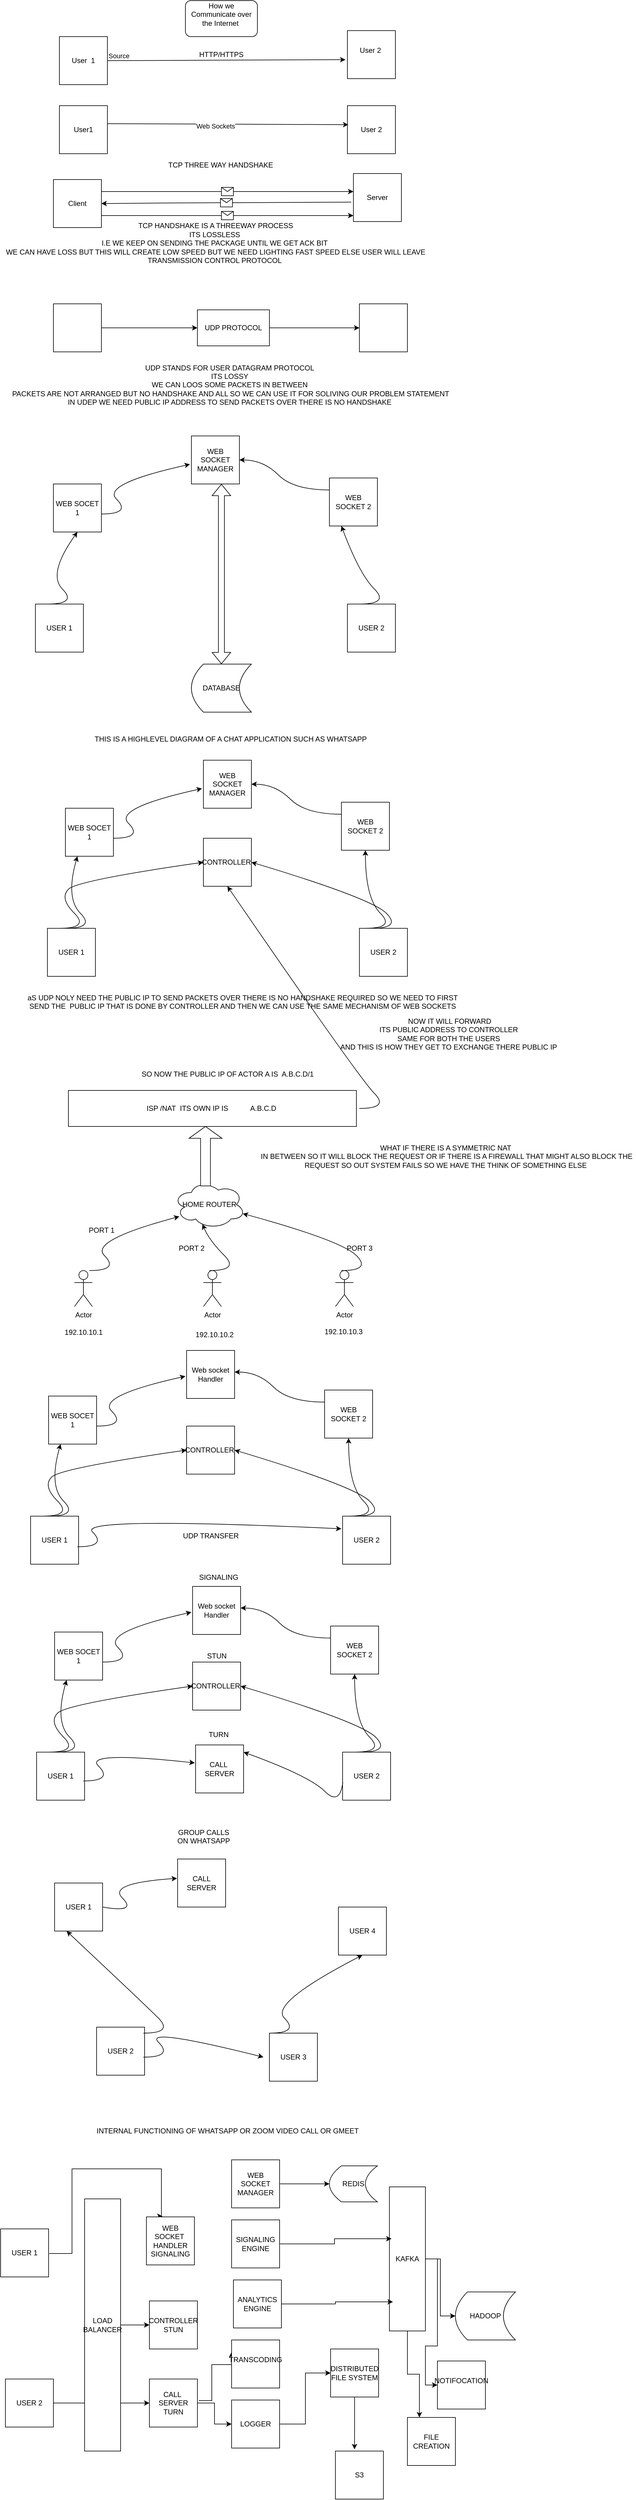 <mxfile version="26.0.4">
  <diagram name="Page-1" id="Ua8XGxpna-e_crkzHWRA">
    <mxGraphModel dx="913" dy="540" grid="1" gridSize="10" guides="1" tooltips="1" connect="1" arrows="1" fold="1" page="0" pageScale="1" pageWidth="827" pageHeight="1169" background="none" math="0" shadow="0">
      <root>
        <mxCell id="0" />
        <mxCell id="1" parent="0" />
        <mxCell id="58rdRiU7xZQ5NkwyjPBc-1" value="How we Communicate over the Internet&amp;nbsp;&lt;div&gt;&lt;br&gt;&lt;/div&gt;" style="rounded=1;whiteSpace=wrap;html=1;" vertex="1" parent="1">
          <mxGeometry x="340" y="15" width="120" height="60" as="geometry" />
        </mxCell>
        <mxCell id="58rdRiU7xZQ5NkwyjPBc-2" value="User&amp;nbsp; 1" style="whiteSpace=wrap;html=1;aspect=fixed;" vertex="1" parent="1">
          <mxGeometry x="130" y="75" width="80" height="80" as="geometry" />
        </mxCell>
        <mxCell id="58rdRiU7xZQ5NkwyjPBc-3" value="User 2&amp;nbsp;&lt;div&gt;&lt;br&gt;&lt;/div&gt;" style="whiteSpace=wrap;html=1;aspect=fixed;" vertex="1" parent="1">
          <mxGeometry x="610" y="65" width="80" height="80" as="geometry" />
        </mxCell>
        <mxCell id="58rdRiU7xZQ5NkwyjPBc-5" value="" style="endArrow=classic;html=1;rounded=0;entryX=-0.04;entryY=0.605;entryDx=0;entryDy=0;entryPerimeter=0;" edge="1" parent="1" target="58rdRiU7xZQ5NkwyjPBc-3">
          <mxGeometry relative="1" as="geometry">
            <mxPoint x="210" y="115" as="sourcePoint" />
            <mxPoint x="370" y="115" as="targetPoint" />
          </mxGeometry>
        </mxCell>
        <mxCell id="58rdRiU7xZQ5NkwyjPBc-7" value="Source" style="edgeLabel;resizable=0;html=1;;align=left;verticalAlign=bottom;" connectable="0" vertex="1" parent="58rdRiU7xZQ5NkwyjPBc-5">
          <mxGeometry x="-1" relative="1" as="geometry" />
        </mxCell>
        <mxCell id="58rdRiU7xZQ5NkwyjPBc-9" value="HTTP/HTTPS" style="text;strokeColor=none;align=center;fillColor=none;html=1;verticalAlign=middle;whiteSpace=wrap;rounded=0;" vertex="1" parent="1">
          <mxGeometry x="370" y="90" width="60" height="30" as="geometry" />
        </mxCell>
        <mxCell id="58rdRiU7xZQ5NkwyjPBc-10" value="User1" style="whiteSpace=wrap;html=1;aspect=fixed;" vertex="1" parent="1">
          <mxGeometry x="130" y="190" width="80" height="80" as="geometry" />
        </mxCell>
        <mxCell id="58rdRiU7xZQ5NkwyjPBc-11" value="User 2" style="whiteSpace=wrap;html=1;aspect=fixed;" vertex="1" parent="1">
          <mxGeometry x="610" y="190" width="80" height="80" as="geometry" />
        </mxCell>
        <mxCell id="58rdRiU7xZQ5NkwyjPBc-12" value="" style="endArrow=classic;html=1;rounded=0;entryX=0.02;entryY=0.395;entryDx=0;entryDy=0;entryPerimeter=0;" edge="1" parent="1" target="58rdRiU7xZQ5NkwyjPBc-11">
          <mxGeometry relative="1" as="geometry">
            <mxPoint x="210" y="220" as="sourcePoint" />
            <mxPoint x="310" y="220" as="targetPoint" />
          </mxGeometry>
        </mxCell>
        <mxCell id="58rdRiU7xZQ5NkwyjPBc-14" value="Web Sockets" style="edgeLabel;html=1;align=center;verticalAlign=middle;resizable=0;points=[];" vertex="1" connectable="0" parent="58rdRiU7xZQ5NkwyjPBc-12">
          <mxGeometry x="-0.107" y="-3" relative="1" as="geometry">
            <mxPoint as="offset" />
          </mxGeometry>
        </mxCell>
        <mxCell id="58rdRiU7xZQ5NkwyjPBc-15" value="Client" style="whiteSpace=wrap;html=1;aspect=fixed;" vertex="1" parent="1">
          <mxGeometry x="120" y="313" width="80" height="80" as="geometry" />
        </mxCell>
        <mxCell id="58rdRiU7xZQ5NkwyjPBc-16" value="Server" style="whiteSpace=wrap;html=1;aspect=fixed;" vertex="1" parent="1">
          <mxGeometry x="620" y="303" width="80" height="80" as="geometry" />
        </mxCell>
        <mxCell id="58rdRiU7xZQ5NkwyjPBc-17" value="" style="endArrow=classic;html=1;rounded=0;entryX=0;entryY=0.375;entryDx=0;entryDy=0;entryPerimeter=0;" edge="1" parent="1" target="58rdRiU7xZQ5NkwyjPBc-16">
          <mxGeometry relative="1" as="geometry">
            <mxPoint x="200" y="333" as="sourcePoint" />
            <mxPoint x="300" y="333" as="targetPoint" />
          </mxGeometry>
        </mxCell>
        <mxCell id="58rdRiU7xZQ5NkwyjPBc-18" value="" style="shape=message;html=1;outlineConnect=0;" vertex="1" parent="58rdRiU7xZQ5NkwyjPBc-17">
          <mxGeometry width="20" height="14" relative="1" as="geometry">
            <mxPoint x="-10" y="-7" as="offset" />
          </mxGeometry>
        </mxCell>
        <mxCell id="58rdRiU7xZQ5NkwyjPBc-19" value="" style="endArrow=classic;html=1;rounded=0;entryX=1;entryY=0.5;entryDx=0;entryDy=0;exitX=-0.045;exitY=0.595;exitDx=0;exitDy=0;exitPerimeter=0;" edge="1" parent="1" source="58rdRiU7xZQ5NkwyjPBc-16" target="58rdRiU7xZQ5NkwyjPBc-15">
          <mxGeometry relative="1" as="geometry">
            <mxPoint x="360" y="352" as="sourcePoint" />
            <mxPoint x="270" y="352" as="targetPoint" />
            <Array as="points">
              <mxPoint x="320" y="352" />
            </Array>
          </mxGeometry>
        </mxCell>
        <mxCell id="58rdRiU7xZQ5NkwyjPBc-20" value="" style="shape=message;html=1;outlineConnect=0;" vertex="1" parent="58rdRiU7xZQ5NkwyjPBc-19">
          <mxGeometry width="20" height="14" relative="1" as="geometry">
            <mxPoint x="-10" y="-7" as="offset" />
          </mxGeometry>
        </mxCell>
        <mxCell id="58rdRiU7xZQ5NkwyjPBc-21" value="" style="endArrow=classic;html=1;rounded=0;entryX=0;entryY=0.375;entryDx=0;entryDy=0;entryPerimeter=0;" edge="1" parent="1">
          <mxGeometry relative="1" as="geometry">
            <mxPoint x="200" y="373" as="sourcePoint" />
            <mxPoint x="620" y="373" as="targetPoint" />
          </mxGeometry>
        </mxCell>
        <mxCell id="58rdRiU7xZQ5NkwyjPBc-22" value="" style="shape=message;html=1;outlineConnect=0;" vertex="1" parent="58rdRiU7xZQ5NkwyjPBc-21">
          <mxGeometry width="20" height="14" relative="1" as="geometry">
            <mxPoint x="-10" y="-7" as="offset" />
          </mxGeometry>
        </mxCell>
        <mxCell id="58rdRiU7xZQ5NkwyjPBc-23" value="TCP THREE WAY HANDSHAKE&amp;nbsp;&lt;div&gt;&lt;br&gt;&lt;/div&gt;" style="text;html=1;align=center;verticalAlign=middle;resizable=0;points=[];autosize=1;strokeColor=none;fillColor=none;" vertex="1" parent="1">
          <mxGeometry x="300" y="276" width="200" height="40" as="geometry" />
        </mxCell>
        <mxCell id="58rdRiU7xZQ5NkwyjPBc-24" value="TCP HANDSHAKE IS A THREEWAY PROCESS&lt;br&gt;ITS LOSSLESS&amp;nbsp;&lt;br&gt;I.E WE KEEP ON SENDING THE PACKAGE UNTIL WE GET ACK BIT&amp;nbsp;&lt;br&gt;WE CAN HAVE LOSS BUT THIS WILL CREATE LOW SPEED BUT WE NEED LIGHTING FAST SPEED ELSE USER WILL LEAVE&lt;div&gt;TRANSMISSION CONTROL PROTOCOL&amp;nbsp;&lt;div&gt;&lt;br&gt;&lt;/div&gt;&lt;/div&gt;" style="text;html=1;align=center;verticalAlign=middle;resizable=0;points=[];autosize=1;strokeColor=none;fillColor=none;" vertex="1" parent="1">
          <mxGeometry x="40" y="376" width="700" height="100" as="geometry" />
        </mxCell>
        <mxCell id="58rdRiU7xZQ5NkwyjPBc-25" value="" style="whiteSpace=wrap;html=1;aspect=fixed;" vertex="1" parent="1">
          <mxGeometry x="120" y="520" width="80" height="80" as="geometry" />
        </mxCell>
        <mxCell id="58rdRiU7xZQ5NkwyjPBc-26" value="" style="whiteSpace=wrap;html=1;aspect=fixed;" vertex="1" parent="1">
          <mxGeometry x="630" y="520" width="80" height="80" as="geometry" />
        </mxCell>
        <mxCell id="58rdRiU7xZQ5NkwyjPBc-27" value="" style="endArrow=classic;html=1;rounded=0;entryX=0;entryY=0.5;entryDx=0;entryDy=0;" edge="1" parent="1" source="58rdRiU7xZQ5NkwyjPBc-29" target="58rdRiU7xZQ5NkwyjPBc-26">
          <mxGeometry relative="1" as="geometry">
            <mxPoint x="200" y="560" as="sourcePoint" />
            <mxPoint x="300" y="560" as="targetPoint" />
          </mxGeometry>
        </mxCell>
        <mxCell id="58rdRiU7xZQ5NkwyjPBc-30" value="" style="endArrow=classic;html=1;rounded=0;entryX=0;entryY=0.5;entryDx=0;entryDy=0;" edge="1" parent="1" target="58rdRiU7xZQ5NkwyjPBc-29">
          <mxGeometry relative="1" as="geometry">
            <mxPoint x="200" y="560" as="sourcePoint" />
            <mxPoint x="630" y="560" as="targetPoint" />
          </mxGeometry>
        </mxCell>
        <mxCell id="58rdRiU7xZQ5NkwyjPBc-29" value="UDP PROTOCOL" style="whiteSpace=wrap;html=1;" vertex="1" parent="1">
          <mxGeometry x="360" y="530" width="120" height="60" as="geometry" />
        </mxCell>
        <mxCell id="58rdRiU7xZQ5NkwyjPBc-32" value="UDP STANDS FOR USER DATAGRAM PROTOCOL&amp;nbsp;&lt;br&gt;ITS LOSSY&amp;nbsp;&lt;br&gt;WE CAN LOOS SOME PACKETS IN BETWEEN&amp;nbsp;&lt;br&gt;PACKETS ARE NOT ARRANGED BUT NO HANDSHAKE AND ALL SO WE CAN USE IT FOR SOLIVING OUR PROBLEM STATEMENT&lt;div&gt;IN UDEP WE NEED PUBLIC IP ADDRESS TO SEND PACKETS OVER THERE IS NO HANDSHAKE&amp;nbsp;&lt;/div&gt;" style="text;html=1;align=center;verticalAlign=middle;resizable=0;points=[];autosize=1;strokeColor=none;fillColor=none;" vertex="1" parent="1">
          <mxGeometry x="50" y="610" width="730" height="90" as="geometry" />
        </mxCell>
        <mxCell id="58rdRiU7xZQ5NkwyjPBc-33" value="USER 1" style="whiteSpace=wrap;html=1;aspect=fixed;" vertex="1" parent="1">
          <mxGeometry x="90" y="1020" width="80" height="80" as="geometry" />
        </mxCell>
        <mxCell id="58rdRiU7xZQ5NkwyjPBc-34" value="USER 2" style="whiteSpace=wrap;html=1;aspect=fixed;" vertex="1" parent="1">
          <mxGeometry x="610" y="1020" width="80" height="80" as="geometry" />
        </mxCell>
        <mxCell id="58rdRiU7xZQ5NkwyjPBc-35" value="DATABASE" style="shape=dataStorage;whiteSpace=wrap;html=1;fixedSize=1;" vertex="1" parent="1">
          <mxGeometry x="350" y="1120" width="100" height="80" as="geometry" />
        </mxCell>
        <mxCell id="58rdRiU7xZQ5NkwyjPBc-36" value="WEB SOCET 1" style="whiteSpace=wrap;html=1;aspect=fixed;" vertex="1" parent="1">
          <mxGeometry x="120" y="820" width="80" height="80" as="geometry" />
        </mxCell>
        <mxCell id="58rdRiU7xZQ5NkwyjPBc-37" value="WEB SOCKET MANAGER" style="whiteSpace=wrap;html=1;aspect=fixed;" vertex="1" parent="1">
          <mxGeometry x="350" y="740" width="80" height="80" as="geometry" />
        </mxCell>
        <mxCell id="58rdRiU7xZQ5NkwyjPBc-38" value="WEB SOCKET 2" style="whiteSpace=wrap;html=1;aspect=fixed;" vertex="1" parent="1">
          <mxGeometry x="580" y="810" width="80" height="80" as="geometry" />
        </mxCell>
        <mxCell id="58rdRiU7xZQ5NkwyjPBc-39" value="" style="curved=1;endArrow=classic;html=1;rounded=0;entryX=0.5;entryY=1;entryDx=0;entryDy=0;" edge="1" parent="1" target="58rdRiU7xZQ5NkwyjPBc-36">
          <mxGeometry width="50" height="50" relative="1" as="geometry">
            <mxPoint x="110" y="1020" as="sourcePoint" />
            <mxPoint x="160" y="970" as="targetPoint" />
            <Array as="points">
              <mxPoint x="160" y="1020" />
              <mxPoint x="110" y="970" />
            </Array>
          </mxGeometry>
        </mxCell>
        <mxCell id="58rdRiU7xZQ5NkwyjPBc-40" value="" style="curved=1;endArrow=classic;html=1;rounded=0;entryX=-0.03;entryY=0.59;entryDx=0;entryDy=0;entryPerimeter=0;" edge="1" parent="1" target="58rdRiU7xZQ5NkwyjPBc-37">
          <mxGeometry width="50" height="50" relative="1" as="geometry">
            <mxPoint x="200" y="870" as="sourcePoint" />
            <mxPoint x="250" y="820" as="targetPoint" />
            <Array as="points">
              <mxPoint x="250" y="870" />
              <mxPoint x="200" y="820" />
            </Array>
          </mxGeometry>
        </mxCell>
        <mxCell id="58rdRiU7xZQ5NkwyjPBc-41" value="" style="curved=1;endArrow=classic;html=1;rounded=0;entryX=0.25;entryY=1;entryDx=0;entryDy=0;" edge="1" parent="1" target="58rdRiU7xZQ5NkwyjPBc-38">
          <mxGeometry width="50" height="50" relative="1" as="geometry">
            <mxPoint x="630" y="1020" as="sourcePoint" />
            <mxPoint x="680" y="970" as="targetPoint" />
            <Array as="points">
              <mxPoint x="680" y="1020" />
              <mxPoint x="630" y="970" />
            </Array>
          </mxGeometry>
        </mxCell>
        <mxCell id="58rdRiU7xZQ5NkwyjPBc-42" value="" style="curved=1;endArrow=classic;html=1;rounded=0;entryX=1;entryY=0.5;entryDx=0;entryDy=0;exitX=0;exitY=0.25;exitDx=0;exitDy=0;" edge="1" parent="1" source="58rdRiU7xZQ5NkwyjPBc-38" target="58rdRiU7xZQ5NkwyjPBc-37">
          <mxGeometry width="50" height="50" relative="1" as="geometry">
            <mxPoint x="470" y="830" as="sourcePoint" />
            <mxPoint x="520" y="780" as="targetPoint" />
            <Array as="points">
              <mxPoint x="520" y="830" />
              <mxPoint x="470" y="780" />
            </Array>
          </mxGeometry>
        </mxCell>
        <mxCell id="58rdRiU7xZQ5NkwyjPBc-43" value="" style="shape=flexArrow;endArrow=classic;startArrow=classic;html=1;rounded=0;exitX=0.5;exitY=0;exitDx=0;exitDy=0;" edge="1" parent="1" source="58rdRiU7xZQ5NkwyjPBc-35">
          <mxGeometry width="100" height="100" relative="1" as="geometry">
            <mxPoint x="399.5" y="950" as="sourcePoint" />
            <mxPoint x="400" y="820" as="targetPoint" />
          </mxGeometry>
        </mxCell>
        <mxCell id="58rdRiU7xZQ5NkwyjPBc-44" value="THIS IS A HIGHLEVEL DIAGRAM OF A CHAT APPLICATION SUCH AS WHATSAPP" style="text;html=1;align=center;verticalAlign=middle;resizable=0;points=[];autosize=1;strokeColor=none;fillColor=none;" vertex="1" parent="1">
          <mxGeometry x="190" y="1230" width="450" height="30" as="geometry" />
        </mxCell>
        <mxCell id="58rdRiU7xZQ5NkwyjPBc-45" value="USER 1" style="whiteSpace=wrap;html=1;aspect=fixed;" vertex="1" parent="1">
          <mxGeometry x="110" y="1560" width="80" height="80" as="geometry" />
        </mxCell>
        <mxCell id="58rdRiU7xZQ5NkwyjPBc-46" value="USER 2" style="whiteSpace=wrap;html=1;aspect=fixed;" vertex="1" parent="1">
          <mxGeometry x="630" y="1560" width="80" height="80" as="geometry" />
        </mxCell>
        <mxCell id="58rdRiU7xZQ5NkwyjPBc-48" value="WEB SOCET 1" style="whiteSpace=wrap;html=1;aspect=fixed;" vertex="1" parent="1">
          <mxGeometry x="140" y="1360" width="80" height="80" as="geometry" />
        </mxCell>
        <mxCell id="58rdRiU7xZQ5NkwyjPBc-49" value="WEB SOCKET MANAGER" style="whiteSpace=wrap;html=1;aspect=fixed;" vertex="1" parent="1">
          <mxGeometry x="370" y="1280" width="80" height="80" as="geometry" />
        </mxCell>
        <mxCell id="58rdRiU7xZQ5NkwyjPBc-50" value="WEB SOCKET 2" style="whiteSpace=wrap;html=1;aspect=fixed;" vertex="1" parent="1">
          <mxGeometry x="600" y="1350" width="80" height="80" as="geometry" />
        </mxCell>
        <mxCell id="58rdRiU7xZQ5NkwyjPBc-51" value="" style="curved=1;endArrow=classic;html=1;rounded=0;entryX=0;entryY=0.5;entryDx=0;entryDy=0;" edge="1" parent="1" target="58rdRiU7xZQ5NkwyjPBc-56">
          <mxGeometry width="50" height="50" relative="1" as="geometry">
            <mxPoint x="130" y="1560" as="sourcePoint" />
            <mxPoint x="180" y="1510" as="targetPoint" />
            <Array as="points">
              <mxPoint x="180" y="1560" />
              <mxPoint x="130" y="1510" />
              <mxPoint x="160" y="1480" />
            </Array>
          </mxGeometry>
        </mxCell>
        <mxCell id="58rdRiU7xZQ5NkwyjPBc-52" value="" style="curved=1;endArrow=classic;html=1;rounded=0;entryX=-0.03;entryY=0.59;entryDx=0;entryDy=0;entryPerimeter=0;" edge="1" parent="1" target="58rdRiU7xZQ5NkwyjPBc-49">
          <mxGeometry width="50" height="50" relative="1" as="geometry">
            <mxPoint x="220" y="1410" as="sourcePoint" />
            <mxPoint x="270" y="1360" as="targetPoint" />
            <Array as="points">
              <mxPoint x="270" y="1410" />
              <mxPoint x="220" y="1360" />
            </Array>
          </mxGeometry>
        </mxCell>
        <mxCell id="58rdRiU7xZQ5NkwyjPBc-53" value="" style="curved=1;endArrow=classic;html=1;rounded=0;entryX=1;entryY=0.5;entryDx=0;entryDy=0;" edge="1" parent="1" target="58rdRiU7xZQ5NkwyjPBc-56">
          <mxGeometry width="50" height="50" relative="1" as="geometry">
            <mxPoint x="650" y="1560" as="sourcePoint" />
            <mxPoint x="700" y="1510" as="targetPoint" />
            <Array as="points">
              <mxPoint x="700" y="1560" />
              <mxPoint x="650" y="1510" />
            </Array>
          </mxGeometry>
        </mxCell>
        <mxCell id="58rdRiU7xZQ5NkwyjPBc-54" value="" style="curved=1;endArrow=classic;html=1;rounded=0;entryX=1;entryY=0.5;entryDx=0;entryDy=0;exitX=0;exitY=0.25;exitDx=0;exitDy=0;" edge="1" parent="1" source="58rdRiU7xZQ5NkwyjPBc-50" target="58rdRiU7xZQ5NkwyjPBc-49">
          <mxGeometry width="50" height="50" relative="1" as="geometry">
            <mxPoint x="490" y="1370" as="sourcePoint" />
            <mxPoint x="540" y="1320" as="targetPoint" />
            <Array as="points">
              <mxPoint x="540" y="1370" />
              <mxPoint x="490" y="1320" />
            </Array>
          </mxGeometry>
        </mxCell>
        <mxCell id="58rdRiU7xZQ5NkwyjPBc-56" value="CONTROLLER&amp;nbsp;" style="whiteSpace=wrap;html=1;aspect=fixed;" vertex="1" parent="1">
          <mxGeometry x="370" y="1410" width="80" height="80" as="geometry" />
        </mxCell>
        <mxCell id="58rdRiU7xZQ5NkwyjPBc-57" value="" style="curved=1;endArrow=classic;html=1;rounded=0;entryX=0.25;entryY=1;entryDx=0;entryDy=0;" edge="1" parent="1" target="58rdRiU7xZQ5NkwyjPBc-48">
          <mxGeometry width="50" height="50" relative="1" as="geometry">
            <mxPoint x="140" y="1560" as="sourcePoint" />
            <mxPoint x="190" y="1510" as="targetPoint" />
            <Array as="points">
              <mxPoint x="190" y="1560" />
              <mxPoint x="140" y="1510" />
            </Array>
          </mxGeometry>
        </mxCell>
        <mxCell id="58rdRiU7xZQ5NkwyjPBc-58" value="" style="curved=1;endArrow=classic;html=1;rounded=0;entryX=0.5;entryY=1;entryDx=0;entryDy=0;" edge="1" parent="1" target="58rdRiU7xZQ5NkwyjPBc-50">
          <mxGeometry width="50" height="50" relative="1" as="geometry">
            <mxPoint x="640" y="1560" as="sourcePoint" />
            <mxPoint x="630" y="1470" as="targetPoint" />
            <Array as="points">
              <mxPoint x="690" y="1560" />
              <mxPoint x="640" y="1510" />
            </Array>
          </mxGeometry>
        </mxCell>
        <mxCell id="58rdRiU7xZQ5NkwyjPBc-59" value="aS UDP NOLY NEED THE PUBLIC IP TO SEND PACKETS OVER THERE IS NO HANDSHAKE REQUIRED SO WE NEED TO FIRST&lt;br&gt;&amp;nbsp;SEND THE&amp;nbsp; PUBLIC IP THAT IS DONE BY CONTROLLER AND THEN WE CAN USE THE SAME MECHANISM OF WEB SOCKETS&amp;nbsp;&lt;div&gt;&lt;br&gt;&lt;/div&gt;" style="text;html=1;align=center;verticalAlign=middle;resizable=0;points=[];autosize=1;strokeColor=none;fillColor=none;" vertex="1" parent="1">
          <mxGeometry x="70" y="1660" width="730" height="60" as="geometry" />
        </mxCell>
        <mxCell id="58rdRiU7xZQ5NkwyjPBc-61" value="Actor" style="shape=umlActor;verticalLabelPosition=bottom;verticalAlign=top;html=1;outlineConnect=0;" vertex="1" parent="1">
          <mxGeometry x="155" y="2130" width="30" height="60" as="geometry" />
        </mxCell>
        <mxCell id="58rdRiU7xZQ5NkwyjPBc-62" value="Actor" style="shape=umlActor;verticalLabelPosition=bottom;verticalAlign=top;html=1;outlineConnect=0;" vertex="1" parent="1">
          <mxGeometry x="370" y="2130" width="30" height="60" as="geometry" />
        </mxCell>
        <mxCell id="58rdRiU7xZQ5NkwyjPBc-63" value="Actor" style="shape=umlActor;verticalLabelPosition=bottom;verticalAlign=top;html=1;outlineConnect=0;" vertex="1" parent="1">
          <mxGeometry x="590" y="2130" width="30" height="60" as="geometry" />
        </mxCell>
        <mxCell id="58rdRiU7xZQ5NkwyjPBc-64" value="HOME ROUTER" style="ellipse;shape=cloud;whiteSpace=wrap;html=1;" vertex="1" parent="1">
          <mxGeometry x="320" y="1980" width="120" height="80" as="geometry" />
        </mxCell>
        <mxCell id="58rdRiU7xZQ5NkwyjPBc-65" value="" style="curved=1;endArrow=classic;html=1;rounded=0;entryX=0.083;entryY=0.75;entryDx=0;entryDy=0;entryPerimeter=0;" edge="1" parent="1" target="58rdRiU7xZQ5NkwyjPBc-64">
          <mxGeometry width="50" height="50" relative="1" as="geometry">
            <mxPoint x="180" y="2130" as="sourcePoint" />
            <mxPoint x="230" y="2080" as="targetPoint" />
            <Array as="points">
              <mxPoint x="230" y="2130" />
              <mxPoint x="180" y="2080" />
            </Array>
          </mxGeometry>
        </mxCell>
        <mxCell id="58rdRiU7xZQ5NkwyjPBc-66" value="" style="curved=1;endArrow=classic;html=1;rounded=0;entryX=0.403;entryY=0.91;entryDx=0;entryDy=0;entryPerimeter=0;" edge="1" parent="1" target="58rdRiU7xZQ5NkwyjPBc-64">
          <mxGeometry width="50" height="50" relative="1" as="geometry">
            <mxPoint x="380" y="2130" as="sourcePoint" />
            <mxPoint x="430" y="2080" as="targetPoint" />
            <Array as="points">
              <mxPoint x="430" y="2130" />
              <mxPoint x="380" y="2080" />
            </Array>
          </mxGeometry>
        </mxCell>
        <mxCell id="58rdRiU7xZQ5NkwyjPBc-67" value="" style="curved=1;endArrow=classic;html=1;rounded=0;" edge="1" parent="1" target="58rdRiU7xZQ5NkwyjPBc-64">
          <mxGeometry width="50" height="50" relative="1" as="geometry">
            <mxPoint x="600" y="2130" as="sourcePoint" />
            <mxPoint x="650" y="2080" as="targetPoint" />
            <Array as="points">
              <mxPoint x="650" y="2130" />
              <mxPoint x="600" y="2080" />
            </Array>
          </mxGeometry>
        </mxCell>
        <mxCell id="58rdRiU7xZQ5NkwyjPBc-68" value="192.10.10.1" style="text;html=1;align=center;verticalAlign=middle;resizable=0;points=[];autosize=1;strokeColor=none;fillColor=none;" vertex="1" parent="1">
          <mxGeometry x="130" y="2218" width="80" height="30" as="geometry" />
        </mxCell>
        <mxCell id="58rdRiU7xZQ5NkwyjPBc-69" value="&lt;span style=&quot;color: rgb(0, 0, 0); font-family: Helvetica; font-size: 12px; font-style: normal; font-variant-ligatures: normal; font-variant-caps: normal; font-weight: 400; letter-spacing: normal; orphans: 2; text-align: center; text-indent: 0px; text-transform: none; widows: 2; word-spacing: 0px; -webkit-text-stroke-width: 0px; white-space: nowrap; background-color: rgb(255, 255, 255); text-decoration-thickness: initial; text-decoration-style: initial; text-decoration-color: initial; float: none; display: inline !important;&quot;&gt;192.10.10.2&lt;/span&gt;&lt;div&gt;&lt;span style=&quot;color: rgb(0, 0, 0); font-family: Helvetica; font-size: 12px; font-style: normal; font-variant-ligatures: normal; font-variant-caps: normal; font-weight: 400; letter-spacing: normal; orphans: 2; text-align: center; text-indent: 0px; text-transform: none; widows: 2; word-spacing: 0px; -webkit-text-stroke-width: 0px; white-space: nowrap; background-color: rgb(255, 255, 255); text-decoration-thickness: initial; text-decoration-style: initial; text-decoration-color: initial; float: none; display: inline !important;&quot;&gt;&lt;br&gt;&lt;/span&gt;&lt;/div&gt;" style="text;whiteSpace=wrap;html=1;" vertex="1" parent="1">
          <mxGeometry x="355" y="2223" width="90" height="40" as="geometry" />
        </mxCell>
        <mxCell id="58rdRiU7xZQ5NkwyjPBc-71" value="&lt;span style=&quot;color: rgb(0, 0, 0); font-family: Helvetica; font-size: 12px; font-style: normal; font-variant-ligatures: normal; font-variant-caps: normal; font-weight: 400; letter-spacing: normal; orphans: 2; text-align: center; text-indent: 0px; text-transform: none; widows: 2; word-spacing: 0px; -webkit-text-stroke-width: 0px; white-space: nowrap; background-color: rgb(255, 255, 255); text-decoration-thickness: initial; text-decoration-style: initial; text-decoration-color: initial; float: none; display: inline !important;&quot;&gt;192.10.10.3&lt;/span&gt;&lt;div&gt;&lt;span style=&quot;color: rgb(0, 0, 0); font-family: Helvetica; font-size: 12px; font-style: normal; font-variant-ligatures: normal; font-variant-caps: normal; font-weight: 400; letter-spacing: normal; orphans: 2; text-align: center; text-indent: 0px; text-transform: none; widows: 2; word-spacing: 0px; -webkit-text-stroke-width: 0px; white-space: nowrap; background-color: rgb(255, 255, 255); text-decoration-thickness: initial; text-decoration-style: initial; text-decoration-color: initial; float: none; display: inline !important;&quot;&gt;&lt;br&gt;&lt;/span&gt;&lt;/div&gt;" style="text;whiteSpace=wrap;html=1;" vertex="1" parent="1">
          <mxGeometry x="570" y="2218" width="90" height="40" as="geometry" />
        </mxCell>
        <mxCell id="58rdRiU7xZQ5NkwyjPBc-72" value="ISP /NAT&amp;nbsp; ITS OWN IP IS&amp;nbsp; &amp;nbsp; &amp;nbsp; &amp;nbsp; &amp;nbsp; &amp;nbsp;A.B.C.D&amp;nbsp;" style="rounded=0;whiteSpace=wrap;html=1;" vertex="1" parent="1">
          <mxGeometry x="145" y="1830" width="480" height="60" as="geometry" />
        </mxCell>
        <mxCell id="58rdRiU7xZQ5NkwyjPBc-73" value="" style="shape=singleArrow;direction=north;whiteSpace=wrap;html=1;" vertex="1" parent="1">
          <mxGeometry x="346" y="1890" width="55" height="99" as="geometry" />
        </mxCell>
        <mxCell id="58rdRiU7xZQ5NkwyjPBc-75" value="PORT 1" style="text;html=1;align=center;verticalAlign=middle;resizable=0;points=[];autosize=1;strokeColor=none;fillColor=none;" vertex="1" parent="1">
          <mxGeometry x="165" y="2048" width="70" height="30" as="geometry" />
        </mxCell>
        <mxCell id="58rdRiU7xZQ5NkwyjPBc-76" value="PORT 2" style="text;html=1;align=center;verticalAlign=middle;resizable=0;points=[];autosize=1;strokeColor=none;fillColor=none;" vertex="1" parent="1">
          <mxGeometry x="315" y="2078" width="70" height="30" as="geometry" />
        </mxCell>
        <mxCell id="58rdRiU7xZQ5NkwyjPBc-77" value="PORT 3" style="text;html=1;align=center;verticalAlign=middle;resizable=0;points=[];autosize=1;strokeColor=none;fillColor=none;" vertex="1" parent="1">
          <mxGeometry x="595" y="2078" width="70" height="30" as="geometry" />
        </mxCell>
        <mxCell id="58rdRiU7xZQ5NkwyjPBc-78" value="SO NOW THE PUBLIC IP OF ACTOR A IS&amp;nbsp; A.B.C.D/1" style="text;html=1;align=center;verticalAlign=middle;resizable=0;points=[];autosize=1;strokeColor=none;fillColor=none;" vertex="1" parent="1">
          <mxGeometry x="260" y="1788" width="300" height="30" as="geometry" />
        </mxCell>
        <mxCell id="58rdRiU7xZQ5NkwyjPBc-79" value="" style="curved=1;endArrow=classic;html=1;rounded=0;entryX=0.5;entryY=1;entryDx=0;entryDy=0;" edge="1" parent="1" target="58rdRiU7xZQ5NkwyjPBc-56">
          <mxGeometry width="50" height="50" relative="1" as="geometry">
            <mxPoint x="630" y="1860" as="sourcePoint" />
            <mxPoint x="680" y="1810" as="targetPoint" />
            <Array as="points">
              <mxPoint x="680" y="1860" />
              <mxPoint x="630" y="1810" />
            </Array>
          </mxGeometry>
        </mxCell>
        <mxCell id="58rdRiU7xZQ5NkwyjPBc-80" value="NOW IT WILL FORWARD&lt;br&gt;ITS PUBLIC ADDRESS TO CONTROLLER&amp;nbsp;&lt;br&gt;SAME FOR BOTH THE USERS&amp;nbsp;&lt;br&gt;AND THIS IS HOW THEY GET TO EXCHANGE THERE PUBLIC IP&amp;nbsp;&lt;br&gt;&lt;br&gt;&lt;div&gt;&lt;br&gt;&lt;/div&gt;&lt;div&gt;&lt;br&gt;&lt;/div&gt;&lt;div&gt;&lt;br&gt;&lt;/div&gt;" style="text;html=1;align=center;verticalAlign=middle;resizable=0;points=[];autosize=1;strokeColor=none;fillColor=none;" vertex="1" parent="1">
          <mxGeometry x="590" y="1700" width="380" height="130" as="geometry" />
        </mxCell>
        <mxCell id="58rdRiU7xZQ5NkwyjPBc-104" value="USER 1" style="whiteSpace=wrap;html=1;aspect=fixed;" vertex="1" parent="1">
          <mxGeometry x="82" y="2539" width="80" height="80" as="geometry" />
        </mxCell>
        <mxCell id="58rdRiU7xZQ5NkwyjPBc-105" value="USER 2" style="whiteSpace=wrap;html=1;aspect=fixed;" vertex="1" parent="1">
          <mxGeometry x="602" y="2539" width="80" height="80" as="geometry" />
        </mxCell>
        <mxCell id="58rdRiU7xZQ5NkwyjPBc-106" value="WEB SOCET 1" style="whiteSpace=wrap;html=1;aspect=fixed;" vertex="1" parent="1">
          <mxGeometry x="112" y="2339" width="80" height="80" as="geometry" />
        </mxCell>
        <mxCell id="58rdRiU7xZQ5NkwyjPBc-107" value="WEB SOCKET 2" style="whiteSpace=wrap;html=1;aspect=fixed;" vertex="1" parent="1">
          <mxGeometry x="572" y="2329" width="80" height="80" as="geometry" />
        </mxCell>
        <mxCell id="58rdRiU7xZQ5NkwyjPBc-108" value="" style="curved=1;endArrow=classic;html=1;rounded=0;entryX=0;entryY=0.5;entryDx=0;entryDy=0;" edge="1" parent="1" target="58rdRiU7xZQ5NkwyjPBc-112">
          <mxGeometry width="50" height="50" relative="1" as="geometry">
            <mxPoint x="102" y="2539" as="sourcePoint" />
            <mxPoint x="152" y="2489" as="targetPoint" />
            <Array as="points">
              <mxPoint x="152" y="2539" />
              <mxPoint x="102" y="2489" />
              <mxPoint x="132" y="2459" />
            </Array>
          </mxGeometry>
        </mxCell>
        <mxCell id="58rdRiU7xZQ5NkwyjPBc-109" value="" style="curved=1;endArrow=classic;html=1;rounded=0;entryX=-0.03;entryY=0.59;entryDx=0;entryDy=0;entryPerimeter=0;" edge="1" parent="1">
          <mxGeometry width="50" height="50" relative="1" as="geometry">
            <mxPoint x="192" y="2389" as="sourcePoint" />
            <mxPoint x="340" y="2306" as="targetPoint" />
            <Array as="points">
              <mxPoint x="242" y="2389" />
              <mxPoint x="192" y="2339" />
            </Array>
          </mxGeometry>
        </mxCell>
        <mxCell id="58rdRiU7xZQ5NkwyjPBc-110" value="" style="curved=1;endArrow=classic;html=1;rounded=0;entryX=1;entryY=0.5;entryDx=0;entryDy=0;" edge="1" parent="1" target="58rdRiU7xZQ5NkwyjPBc-112">
          <mxGeometry width="50" height="50" relative="1" as="geometry">
            <mxPoint x="622" y="2539" as="sourcePoint" />
            <mxPoint x="672" y="2489" as="targetPoint" />
            <Array as="points">
              <mxPoint x="672" y="2539" />
              <mxPoint x="622" y="2489" />
            </Array>
          </mxGeometry>
        </mxCell>
        <mxCell id="58rdRiU7xZQ5NkwyjPBc-111" value="" style="curved=1;endArrow=classic;html=1;rounded=0;entryX=1;entryY=0.5;entryDx=0;entryDy=0;exitX=0;exitY=0.25;exitDx=0;exitDy=0;" edge="1" parent="1" source="58rdRiU7xZQ5NkwyjPBc-107">
          <mxGeometry width="50" height="50" relative="1" as="geometry">
            <mxPoint x="462" y="2349" as="sourcePoint" />
            <mxPoint x="422" y="2299" as="targetPoint" />
            <Array as="points">
              <mxPoint x="512" y="2349" />
              <mxPoint x="462" y="2299" />
            </Array>
          </mxGeometry>
        </mxCell>
        <mxCell id="58rdRiU7xZQ5NkwyjPBc-112" value="CONTROLLER&amp;nbsp;" style="whiteSpace=wrap;html=1;aspect=fixed;" vertex="1" parent="1">
          <mxGeometry x="342" y="2389" width="80" height="80" as="geometry" />
        </mxCell>
        <mxCell id="58rdRiU7xZQ5NkwyjPBc-113" value="" style="curved=1;endArrow=classic;html=1;rounded=0;entryX=0.25;entryY=1;entryDx=0;entryDy=0;" edge="1" parent="1" target="58rdRiU7xZQ5NkwyjPBc-106">
          <mxGeometry width="50" height="50" relative="1" as="geometry">
            <mxPoint x="112" y="2539" as="sourcePoint" />
            <mxPoint x="162" y="2489" as="targetPoint" />
            <Array as="points">
              <mxPoint x="162" y="2539" />
              <mxPoint x="112" y="2489" />
            </Array>
          </mxGeometry>
        </mxCell>
        <mxCell id="58rdRiU7xZQ5NkwyjPBc-114" value="" style="curved=1;endArrow=classic;html=1;rounded=0;entryX=0.5;entryY=1;entryDx=0;entryDy=0;" edge="1" parent="1" target="58rdRiU7xZQ5NkwyjPBc-107">
          <mxGeometry width="50" height="50" relative="1" as="geometry">
            <mxPoint x="612" y="2539" as="sourcePoint" />
            <mxPoint x="602" y="2449" as="targetPoint" />
            <Array as="points">
              <mxPoint x="662" y="2539" />
              <mxPoint x="612" y="2489" />
            </Array>
          </mxGeometry>
        </mxCell>
        <mxCell id="58rdRiU7xZQ5NkwyjPBc-115" value="Web socket Handler" style="whiteSpace=wrap;html=1;aspect=fixed;" vertex="1" parent="1">
          <mxGeometry x="342" y="2263" width="80" height="80" as="geometry" />
        </mxCell>
        <mxCell id="58rdRiU7xZQ5NkwyjPBc-116" value="" style="curved=1;endArrow=classic;html=1;rounded=0;" edge="1" parent="1">
          <mxGeometry width="50" height="50" relative="1" as="geometry">
            <mxPoint x="160" y="2590" as="sourcePoint" />
            <mxPoint x="600" y="2560" as="targetPoint" />
            <Array as="points">
              <mxPoint x="210" y="2590" />
              <mxPoint x="160" y="2540" />
            </Array>
          </mxGeometry>
        </mxCell>
        <mxCell id="58rdRiU7xZQ5NkwyjPBc-117" value="UDP TRANSFER&lt;div&gt;&lt;br&gt;&lt;/div&gt;" style="text;html=1;align=center;verticalAlign=middle;resizable=0;points=[];autosize=1;strokeColor=none;fillColor=none;" vertex="1" parent="1">
          <mxGeometry x="327" y="2559" width="110" height="40" as="geometry" />
        </mxCell>
        <mxCell id="58rdRiU7xZQ5NkwyjPBc-118" value="WHAT IF THERE IS A SYMMETRIC NAT&amp;nbsp;&lt;br&gt;IN BETWEEN SO IT WILL BLOCK THE REQUEST OR IF THERE IS A FIREWALL THAT MIGHT ALSO BLOCK THE&lt;br&gt;REQUEST SO OUT SYSTEM FAILS SO WE HAVE THE THINK OF SOMETHING ELSE&amp;nbsp;" style="text;html=1;align=center;verticalAlign=middle;resizable=0;points=[];autosize=1;strokeColor=none;fillColor=none;" vertex="1" parent="1">
          <mxGeometry x="460" y="1909.5" width="630" height="60" as="geometry" />
        </mxCell>
        <mxCell id="58rdRiU7xZQ5NkwyjPBc-119" value="USER 1" style="whiteSpace=wrap;html=1;aspect=fixed;" vertex="1" parent="1">
          <mxGeometry x="92" y="2932" width="80" height="80" as="geometry" />
        </mxCell>
        <mxCell id="58rdRiU7xZQ5NkwyjPBc-120" value="USER 2" style="whiteSpace=wrap;html=1;aspect=fixed;" vertex="1" parent="1">
          <mxGeometry x="602" y="2932" width="80" height="80" as="geometry" />
        </mxCell>
        <mxCell id="58rdRiU7xZQ5NkwyjPBc-121" value="WEB SOCET 1" style="whiteSpace=wrap;html=1;aspect=fixed;" vertex="1" parent="1">
          <mxGeometry x="122" y="2732" width="80" height="80" as="geometry" />
        </mxCell>
        <mxCell id="58rdRiU7xZQ5NkwyjPBc-122" value="WEB SOCKET 2" style="whiteSpace=wrap;html=1;aspect=fixed;" vertex="1" parent="1">
          <mxGeometry x="582" y="2722" width="80" height="80" as="geometry" />
        </mxCell>
        <mxCell id="58rdRiU7xZQ5NkwyjPBc-123" value="" style="curved=1;endArrow=classic;html=1;rounded=0;entryX=0;entryY=0.5;entryDx=0;entryDy=0;" edge="1" parent="1" target="58rdRiU7xZQ5NkwyjPBc-127">
          <mxGeometry width="50" height="50" relative="1" as="geometry">
            <mxPoint x="112" y="2932" as="sourcePoint" />
            <mxPoint x="162" y="2882" as="targetPoint" />
            <Array as="points">
              <mxPoint x="162" y="2932" />
              <mxPoint x="112" y="2882" />
              <mxPoint x="142" y="2852" />
            </Array>
          </mxGeometry>
        </mxCell>
        <mxCell id="58rdRiU7xZQ5NkwyjPBc-124" value="" style="curved=1;endArrow=classic;html=1;rounded=0;entryX=-0.03;entryY=0.59;entryDx=0;entryDy=0;entryPerimeter=0;" edge="1" parent="1">
          <mxGeometry width="50" height="50" relative="1" as="geometry">
            <mxPoint x="202" y="2782" as="sourcePoint" />
            <mxPoint x="350" y="2699" as="targetPoint" />
            <Array as="points">
              <mxPoint x="252" y="2782" />
              <mxPoint x="202" y="2732" />
            </Array>
          </mxGeometry>
        </mxCell>
        <mxCell id="58rdRiU7xZQ5NkwyjPBc-125" value="" style="curved=1;endArrow=classic;html=1;rounded=0;entryX=1;entryY=0.5;entryDx=0;entryDy=0;" edge="1" parent="1" target="58rdRiU7xZQ5NkwyjPBc-127">
          <mxGeometry width="50" height="50" relative="1" as="geometry">
            <mxPoint x="632" y="2932" as="sourcePoint" />
            <mxPoint x="682" y="2882" as="targetPoint" />
            <Array as="points">
              <mxPoint x="682" y="2932" />
              <mxPoint x="632" y="2882" />
            </Array>
          </mxGeometry>
        </mxCell>
        <mxCell id="58rdRiU7xZQ5NkwyjPBc-126" value="" style="curved=1;endArrow=classic;html=1;rounded=0;entryX=1;entryY=0.5;entryDx=0;entryDy=0;exitX=0;exitY=0.25;exitDx=0;exitDy=0;" edge="1" parent="1" source="58rdRiU7xZQ5NkwyjPBc-122">
          <mxGeometry width="50" height="50" relative="1" as="geometry">
            <mxPoint x="472" y="2742" as="sourcePoint" />
            <mxPoint x="432" y="2692" as="targetPoint" />
            <Array as="points">
              <mxPoint x="522" y="2742" />
              <mxPoint x="472" y="2692" />
            </Array>
          </mxGeometry>
        </mxCell>
        <mxCell id="58rdRiU7xZQ5NkwyjPBc-127" value="CONTROLLER&amp;nbsp;" style="whiteSpace=wrap;html=1;aspect=fixed;" vertex="1" parent="1">
          <mxGeometry x="352" y="2782" width="80" height="80" as="geometry" />
        </mxCell>
        <mxCell id="58rdRiU7xZQ5NkwyjPBc-128" value="" style="curved=1;endArrow=classic;html=1;rounded=0;entryX=0.25;entryY=1;entryDx=0;entryDy=0;" edge="1" parent="1" target="58rdRiU7xZQ5NkwyjPBc-121">
          <mxGeometry width="50" height="50" relative="1" as="geometry">
            <mxPoint x="122" y="2932" as="sourcePoint" />
            <mxPoint x="172" y="2882" as="targetPoint" />
            <Array as="points">
              <mxPoint x="172" y="2932" />
              <mxPoint x="122" y="2882" />
            </Array>
          </mxGeometry>
        </mxCell>
        <mxCell id="58rdRiU7xZQ5NkwyjPBc-129" value="" style="curved=1;endArrow=classic;html=1;rounded=0;entryX=0.5;entryY=1;entryDx=0;entryDy=0;" edge="1" parent="1" target="58rdRiU7xZQ5NkwyjPBc-122">
          <mxGeometry width="50" height="50" relative="1" as="geometry">
            <mxPoint x="622" y="2932" as="sourcePoint" />
            <mxPoint x="612" y="2842" as="targetPoint" />
            <Array as="points">
              <mxPoint x="672" y="2932" />
              <mxPoint x="622" y="2882" />
            </Array>
          </mxGeometry>
        </mxCell>
        <mxCell id="58rdRiU7xZQ5NkwyjPBc-130" value="Web socket Handler" style="whiteSpace=wrap;html=1;aspect=fixed;" vertex="1" parent="1">
          <mxGeometry x="352" y="2656" width="80" height="80" as="geometry" />
        </mxCell>
        <mxCell id="58rdRiU7xZQ5NkwyjPBc-133" value="CALL&amp;nbsp;&lt;div&gt;SERVER&lt;/div&gt;" style="whiteSpace=wrap;html=1;aspect=fixed;" vertex="1" parent="1">
          <mxGeometry x="357" y="2920" width="80" height="80" as="geometry" />
        </mxCell>
        <mxCell id="58rdRiU7xZQ5NkwyjPBc-134" value="" style="curved=1;endArrow=classic;html=1;rounded=0;entryX=-0.017;entryY=0.375;entryDx=0;entryDy=0;entryPerimeter=0;" edge="1" parent="1" target="58rdRiU7xZQ5NkwyjPBc-133">
          <mxGeometry width="50" height="50" relative="1" as="geometry">
            <mxPoint x="170" y="2980" as="sourcePoint" />
            <mxPoint x="220" y="2930" as="targetPoint" />
            <Array as="points">
              <mxPoint x="220" y="2980" />
              <mxPoint x="170" y="2930" />
            </Array>
          </mxGeometry>
        </mxCell>
        <mxCell id="58rdRiU7xZQ5NkwyjPBc-135" value="" style="curved=1;endArrow=classic;html=1;rounded=0;exitX=0.005;exitY=0.63;exitDx=0;exitDy=0;exitPerimeter=0;" edge="1" parent="1" source="58rdRiU7xZQ5NkwyjPBc-120">
          <mxGeometry width="50" height="50" relative="1" as="geometry">
            <mxPoint x="607" y="2992" as="sourcePoint" />
            <mxPoint x="437" y="2932" as="targetPoint" />
            <Array as="points">
              <mxPoint x="597" y="3022" />
              <mxPoint x="547" y="2972" />
            </Array>
          </mxGeometry>
        </mxCell>
        <mxCell id="58rdRiU7xZQ5NkwyjPBc-136" value="TURN&lt;div&gt;&lt;br&gt;&lt;/div&gt;" style="text;html=1;align=center;verticalAlign=middle;resizable=0;points=[];autosize=1;strokeColor=none;fillColor=none;" vertex="1" parent="1">
          <mxGeometry x="365" y="2890" width="60" height="40" as="geometry" />
        </mxCell>
        <mxCell id="58rdRiU7xZQ5NkwyjPBc-137" value="STUN" style="text;html=1;align=center;verticalAlign=middle;resizable=0;points=[];autosize=1;strokeColor=none;fillColor=none;" vertex="1" parent="1">
          <mxGeometry x="367" y="2757" width="50" height="30" as="geometry" />
        </mxCell>
        <mxCell id="58rdRiU7xZQ5NkwyjPBc-138" value="SIGNALING" style="text;html=1;align=center;verticalAlign=middle;resizable=0;points=[];autosize=1;strokeColor=none;fillColor=none;" vertex="1" parent="1">
          <mxGeometry x="355" y="2626" width="80" height="30" as="geometry" />
        </mxCell>
        <mxCell id="58rdRiU7xZQ5NkwyjPBc-139" value="GROUP CALLS&lt;div&gt;ON WHATSAPP&lt;/div&gt;&lt;div&gt;&lt;br&gt;&lt;/div&gt;" style="text;html=1;align=center;verticalAlign=middle;resizable=0;points=[];autosize=1;" vertex="1" parent="1">
          <mxGeometry x="315" y="3050" width="110" height="60" as="geometry" />
        </mxCell>
        <mxCell id="58rdRiU7xZQ5NkwyjPBc-140" value="USER 1" style="whiteSpace=wrap;html=1;aspect=fixed;" vertex="1" parent="1">
          <mxGeometry x="122" y="3150" width="80" height="80" as="geometry" />
        </mxCell>
        <mxCell id="58rdRiU7xZQ5NkwyjPBc-141" value="CALL SERVER" style="whiteSpace=wrap;html=1;aspect=fixed;" vertex="1" parent="1">
          <mxGeometry x="327" y="3110" width="80" height="80" as="geometry" />
        </mxCell>
        <mxCell id="58rdRiU7xZQ5NkwyjPBc-142" value="USER 2" style="whiteSpace=wrap;html=1;aspect=fixed;" vertex="1" parent="1">
          <mxGeometry x="192" y="3390" width="80" height="80" as="geometry" />
        </mxCell>
        <mxCell id="58rdRiU7xZQ5NkwyjPBc-143" value="USER 3" style="whiteSpace=wrap;html=1;aspect=fixed;" vertex="1" parent="1">
          <mxGeometry x="480" y="3400" width="80" height="80" as="geometry" />
        </mxCell>
        <mxCell id="58rdRiU7xZQ5NkwyjPBc-144" value="USER 4" style="whiteSpace=wrap;html=1;aspect=fixed;" vertex="1" parent="1">
          <mxGeometry x="595" y="3190" width="80" height="80" as="geometry" />
        </mxCell>
        <mxCell id="58rdRiU7xZQ5NkwyjPBc-145" value="" style="curved=1;endArrow=classic;html=1;rounded=0;entryX=-0.012;entryY=0.403;entryDx=0;entryDy=0;entryPerimeter=0;exitX=1;exitY=0.5;exitDx=0;exitDy=0;" edge="1" parent="1" source="58rdRiU7xZQ5NkwyjPBc-140" target="58rdRiU7xZQ5NkwyjPBc-141">
          <mxGeometry width="50" height="50" relative="1" as="geometry">
            <mxPoint x="210" y="3200" as="sourcePoint" />
            <mxPoint x="260" y="3150" as="targetPoint" />
            <Array as="points">
              <mxPoint x="260" y="3200" />
              <mxPoint x="210" y="3150" />
            </Array>
          </mxGeometry>
        </mxCell>
        <mxCell id="58rdRiU7xZQ5NkwyjPBc-146" value="" style="curved=1;endArrow=classic;html=1;rounded=0;entryX=0.25;entryY=1;entryDx=0;entryDy=0;" edge="1" parent="1" target="58rdRiU7xZQ5NkwyjPBc-140">
          <mxGeometry width="50" height="50" relative="1" as="geometry">
            <mxPoint x="270" y="3400" as="sourcePoint" />
            <mxPoint x="320" y="3350" as="targetPoint" />
            <Array as="points">
              <mxPoint x="320" y="3400" />
              <mxPoint x="270" y="3350" />
            </Array>
          </mxGeometry>
        </mxCell>
        <mxCell id="58rdRiU7xZQ5NkwyjPBc-147" value="" style="curved=1;endArrow=classic;html=1;rounded=0;entryX=0.5;entryY=1;entryDx=0;entryDy=0;" edge="1" parent="1" target="58rdRiU7xZQ5NkwyjPBc-144">
          <mxGeometry width="50" height="50" relative="1" as="geometry">
            <mxPoint x="480" y="3400" as="sourcePoint" />
            <mxPoint x="530" y="3350" as="targetPoint" />
            <Array as="points">
              <mxPoint x="530" y="3400" />
              <mxPoint x="480" y="3350" />
            </Array>
          </mxGeometry>
        </mxCell>
        <mxCell id="58rdRiU7xZQ5NkwyjPBc-148" value="" style="curved=1;endArrow=classic;html=1;rounded=0;" edge="1" parent="1">
          <mxGeometry width="50" height="50" relative="1" as="geometry">
            <mxPoint x="270" y="3440" as="sourcePoint" />
            <mxPoint x="470" y="3440" as="targetPoint" />
            <Array as="points">
              <mxPoint x="320" y="3440" />
              <mxPoint x="270" y="3390" />
            </Array>
          </mxGeometry>
        </mxCell>
        <mxCell id="58rdRiU7xZQ5NkwyjPBc-168" style="edgeStyle=orthogonalEdgeStyle;rounded=0;orthogonalLoop=1;jettySize=auto;html=1;entryX=0.336;entryY=-0.012;entryDx=0;entryDy=0;entryPerimeter=0;" edge="1" parent="1" target="58rdRiU7xZQ5NkwyjPBc-152">
          <mxGeometry relative="1" as="geometry">
            <mxPoint x="300" y="3696" as="targetPoint" />
            <mxPoint x="113" y="3767" as="sourcePoint" />
            <Array as="points">
              <mxPoint x="151" y="3767" />
              <mxPoint x="151" y="3626" />
              <mxPoint x="300" y="3626" />
              <mxPoint x="300" y="3705" />
            </Array>
          </mxGeometry>
        </mxCell>
        <mxCell id="58rdRiU7xZQ5NkwyjPBc-149" value="USER 1" style="whiteSpace=wrap;html=1;aspect=fixed;" vertex="1" parent="1">
          <mxGeometry x="32" y="3726" width="80" height="80" as="geometry" />
        </mxCell>
        <mxCell id="58rdRiU7xZQ5NkwyjPBc-166" style="edgeStyle=orthogonalEdgeStyle;rounded=0;orthogonalLoop=1;jettySize=auto;html=1;entryX=0;entryY=0.5;entryDx=0;entryDy=0;" edge="1" parent="1" source="58rdRiU7xZQ5NkwyjPBc-150" target="58rdRiU7xZQ5NkwyjPBc-154">
          <mxGeometry relative="1" as="geometry" />
        </mxCell>
        <mxCell id="58rdRiU7xZQ5NkwyjPBc-150" value="USER 2" style="whiteSpace=wrap;html=1;aspect=fixed;" vertex="1" parent="1">
          <mxGeometry x="40" y="3976" width="80" height="80" as="geometry" />
        </mxCell>
        <mxCell id="58rdRiU7xZQ5NkwyjPBc-167" style="edgeStyle=orthogonalEdgeStyle;rounded=0;orthogonalLoop=1;jettySize=auto;html=1;entryX=0;entryY=0.5;entryDx=0;entryDy=0;" edge="1" parent="1" source="58rdRiU7xZQ5NkwyjPBc-151" target="58rdRiU7xZQ5NkwyjPBc-153">
          <mxGeometry relative="1" as="geometry" />
        </mxCell>
        <mxCell id="58rdRiU7xZQ5NkwyjPBc-151" value="LOAD BALANCER" style="rounded=0;whiteSpace=wrap;html=1;direction=south;" vertex="1" parent="1">
          <mxGeometry x="172" y="3676" width="60" height="420" as="geometry" />
        </mxCell>
        <mxCell id="58rdRiU7xZQ5NkwyjPBc-152" value="WEB SOCKET&amp;nbsp;&lt;br&gt;HANDLER&lt;br&gt;SIGNALING" style="whiteSpace=wrap;html=1;aspect=fixed;" vertex="1" parent="1">
          <mxGeometry x="275" y="3706" width="80" height="80" as="geometry" />
        </mxCell>
        <mxCell id="58rdRiU7xZQ5NkwyjPBc-153" value="CONTROLLER&lt;br&gt;STUN" style="whiteSpace=wrap;html=1;aspect=fixed;" vertex="1" parent="1">
          <mxGeometry x="280" y="3846" width="80" height="80" as="geometry" />
        </mxCell>
        <mxCell id="58rdRiU7xZQ5NkwyjPBc-177" style="edgeStyle=orthogonalEdgeStyle;rounded=0;orthogonalLoop=1;jettySize=auto;html=1;entryX=0;entryY=0.25;entryDx=0;entryDy=0;" edge="1" parent="1" target="58rdRiU7xZQ5NkwyjPBc-173">
          <mxGeometry relative="1" as="geometry">
            <mxPoint x="383.21" y="3891" as="targetPoint" />
            <mxPoint x="363.21" y="4011" as="sourcePoint" />
            <Array as="points">
              <mxPoint x="384" y="4012" />
              <mxPoint x="384" y="3952" />
              <mxPoint x="417" y="3952" />
            </Array>
          </mxGeometry>
        </mxCell>
        <mxCell id="58rdRiU7xZQ5NkwyjPBc-178" style="edgeStyle=orthogonalEdgeStyle;rounded=0;orthogonalLoop=1;jettySize=auto;html=1;entryX=0;entryY=0.5;entryDx=0;entryDy=0;" edge="1" parent="1" source="58rdRiU7xZQ5NkwyjPBc-154" target="58rdRiU7xZQ5NkwyjPBc-174">
          <mxGeometry relative="1" as="geometry" />
        </mxCell>
        <mxCell id="58rdRiU7xZQ5NkwyjPBc-154" value="CALL&amp;nbsp;&lt;div&gt;SERVER&lt;br&gt;TURN&lt;/div&gt;" style="whiteSpace=wrap;html=1;aspect=fixed;" vertex="1" parent="1">
          <mxGeometry x="280" y="3976" width="80" height="80" as="geometry" />
        </mxCell>
        <mxCell id="58rdRiU7xZQ5NkwyjPBc-176" style="edgeStyle=orthogonalEdgeStyle;rounded=0;orthogonalLoop=1;jettySize=auto;html=1;entryX=0;entryY=0.5;entryDx=0;entryDy=0;" edge="1" parent="1" source="58rdRiU7xZQ5NkwyjPBc-156" target="58rdRiU7xZQ5NkwyjPBc-157">
          <mxGeometry relative="1" as="geometry" />
        </mxCell>
        <mxCell id="58rdRiU7xZQ5NkwyjPBc-156" value="WEB SOCKET MANAGER" style="whiteSpace=wrap;html=1;aspect=fixed;" vertex="1" parent="1">
          <mxGeometry x="417" y="3611" width="80" height="80" as="geometry" />
        </mxCell>
        <mxCell id="58rdRiU7xZQ5NkwyjPBc-157" value="REDIS" style="shape=dataStorage;whiteSpace=wrap;html=1;fixedSize=1;" vertex="1" parent="1">
          <mxGeometry x="580" y="3621" width="80" height="60" as="geometry" />
        </mxCell>
        <mxCell id="58rdRiU7xZQ5NkwyjPBc-158" value="SIGNALING ENGINE" style="whiteSpace=wrap;html=1;aspect=fixed;" vertex="1" parent="1">
          <mxGeometry x="417" y="3711" width="80" height="80" as="geometry" />
        </mxCell>
        <mxCell id="58rdRiU7xZQ5NkwyjPBc-159" value="DISTRIBUTED FILE SYSTEM" style="whiteSpace=wrap;html=1;aspect=fixed;" vertex="1" parent="1">
          <mxGeometry x="582" y="3926" width="80" height="80" as="geometry" />
        </mxCell>
        <mxCell id="58rdRiU7xZQ5NkwyjPBc-160" value="S3" style="whiteSpace=wrap;html=1;aspect=fixed;" vertex="1" parent="1">
          <mxGeometry x="590" y="4096" width="80" height="80" as="geometry" />
        </mxCell>
        <mxCell id="58rdRiU7xZQ5NkwyjPBc-182" style="edgeStyle=orthogonalEdgeStyle;rounded=0;orthogonalLoop=1;jettySize=auto;html=1;entryX=0;entryY=0.5;entryDx=0;entryDy=0;" edge="1" parent="1" source="58rdRiU7xZQ5NkwyjPBc-161" target="58rdRiU7xZQ5NkwyjPBc-162">
          <mxGeometry relative="1" as="geometry" />
        </mxCell>
        <mxCell id="58rdRiU7xZQ5NkwyjPBc-186" style="edgeStyle=orthogonalEdgeStyle;rounded=0;orthogonalLoop=1;jettySize=auto;html=1;entryX=0;entryY=0.5;entryDx=0;entryDy=0;" edge="1" parent="1" source="58rdRiU7xZQ5NkwyjPBc-161" target="58rdRiU7xZQ5NkwyjPBc-183">
          <mxGeometry relative="1" as="geometry" />
        </mxCell>
        <mxCell id="58rdRiU7xZQ5NkwyjPBc-189" style="edgeStyle=orthogonalEdgeStyle;rounded=0;orthogonalLoop=1;jettySize=auto;html=1;entryX=0.25;entryY=0;entryDx=0;entryDy=0;" edge="1" parent="1" source="58rdRiU7xZQ5NkwyjPBc-161" target="58rdRiU7xZQ5NkwyjPBc-188">
          <mxGeometry relative="1" as="geometry" />
        </mxCell>
        <mxCell id="58rdRiU7xZQ5NkwyjPBc-161" value="KAFKA" style="rounded=0;whiteSpace=wrap;html=1;direction=south;" vertex="1" parent="1">
          <mxGeometry x="680" y="3656" width="60" height="240" as="geometry" />
        </mxCell>
        <mxCell id="58rdRiU7xZQ5NkwyjPBc-162" value="HADOOP" style="shape=dataStorage;whiteSpace=wrap;html=1;fixedSize=1;" vertex="1" parent="1">
          <mxGeometry x="790" y="3831" width="100" height="80" as="geometry" />
        </mxCell>
        <mxCell id="58rdRiU7xZQ5NkwyjPBc-163" value="ANALYTICS ENGINE" style="whiteSpace=wrap;html=1;aspect=fixed;" vertex="1" parent="1">
          <mxGeometry x="420" y="3811" width="80" height="80" as="geometry" />
        </mxCell>
        <mxCell id="58rdRiU7xZQ5NkwyjPBc-173" value="TRANSCODING&lt;div&gt;&lt;br&gt;&lt;/div&gt;" style="whiteSpace=wrap;html=1;aspect=fixed;" vertex="1" parent="1">
          <mxGeometry x="417" y="3911" width="80" height="80" as="geometry" />
        </mxCell>
        <mxCell id="58rdRiU7xZQ5NkwyjPBc-179" style="edgeStyle=orthogonalEdgeStyle;rounded=0;orthogonalLoop=1;jettySize=auto;html=1;exitX=1;exitY=0.5;exitDx=0;exitDy=0;entryX=0;entryY=0.5;entryDx=0;entryDy=0;" edge="1" parent="1" source="58rdRiU7xZQ5NkwyjPBc-174" target="58rdRiU7xZQ5NkwyjPBc-159">
          <mxGeometry relative="1" as="geometry">
            <mxPoint x="540" y="3946" as="targetPoint" />
            <mxPoint x="540" y="3996" as="sourcePoint" />
            <Array as="points">
              <mxPoint x="540" y="4051" />
              <mxPoint x="540" y="3966" />
            </Array>
          </mxGeometry>
        </mxCell>
        <mxCell id="58rdRiU7xZQ5NkwyjPBc-174" value="LOGGER" style="whiteSpace=wrap;html=1;aspect=fixed;" vertex="1" parent="1">
          <mxGeometry x="417" y="4011" width="80" height="80" as="geometry" />
        </mxCell>
        <mxCell id="58rdRiU7xZQ5NkwyjPBc-180" style="edgeStyle=orthogonalEdgeStyle;rounded=0;orthogonalLoop=1;jettySize=auto;html=1;entryX=0.36;entryY=0.94;entryDx=0;entryDy=0;entryPerimeter=0;" edge="1" parent="1" source="58rdRiU7xZQ5NkwyjPBc-158" target="58rdRiU7xZQ5NkwyjPBc-161">
          <mxGeometry relative="1" as="geometry" />
        </mxCell>
        <mxCell id="58rdRiU7xZQ5NkwyjPBc-181" style="edgeStyle=orthogonalEdgeStyle;rounded=0;orthogonalLoop=1;jettySize=auto;html=1;entryX=0.798;entryY=0.902;entryDx=0;entryDy=0;entryPerimeter=0;" edge="1" parent="1" source="58rdRiU7xZQ5NkwyjPBc-163" target="58rdRiU7xZQ5NkwyjPBc-161">
          <mxGeometry relative="1" as="geometry" />
        </mxCell>
        <mxCell id="58rdRiU7xZQ5NkwyjPBc-183" value="NOTIFOCATION&lt;div&gt;&lt;br&gt;&lt;/div&gt;" style="whiteSpace=wrap;html=1;aspect=fixed;" vertex="1" parent="1">
          <mxGeometry x="760" y="3946" width="80" height="80" as="geometry" />
        </mxCell>
        <mxCell id="58rdRiU7xZQ5NkwyjPBc-185" style="edgeStyle=orthogonalEdgeStyle;rounded=0;orthogonalLoop=1;jettySize=auto;html=1;entryX=0.398;entryY=-0.036;entryDx=0;entryDy=0;entryPerimeter=0;" edge="1" parent="1" source="58rdRiU7xZQ5NkwyjPBc-159" target="58rdRiU7xZQ5NkwyjPBc-160">
          <mxGeometry relative="1" as="geometry" />
        </mxCell>
        <mxCell id="58rdRiU7xZQ5NkwyjPBc-187" value="INTERNAL FUNCTIONING OF WHATSAPP OR ZOOM VIDEO CALL OR GMEET" style="text;html=1;align=center;verticalAlign=middle;resizable=0;points=[];autosize=1;strokeColor=none;fillColor=none;" vertex="1" parent="1">
          <mxGeometry x="190" y="3548" width="440" height="30" as="geometry" />
        </mxCell>
        <mxCell id="58rdRiU7xZQ5NkwyjPBc-188" value="FILE CREATION" style="whiteSpace=wrap;html=1;aspect=fixed;" vertex="1" parent="1">
          <mxGeometry x="710" y="4040" width="80" height="80" as="geometry" />
        </mxCell>
      </root>
    </mxGraphModel>
  </diagram>
</mxfile>
